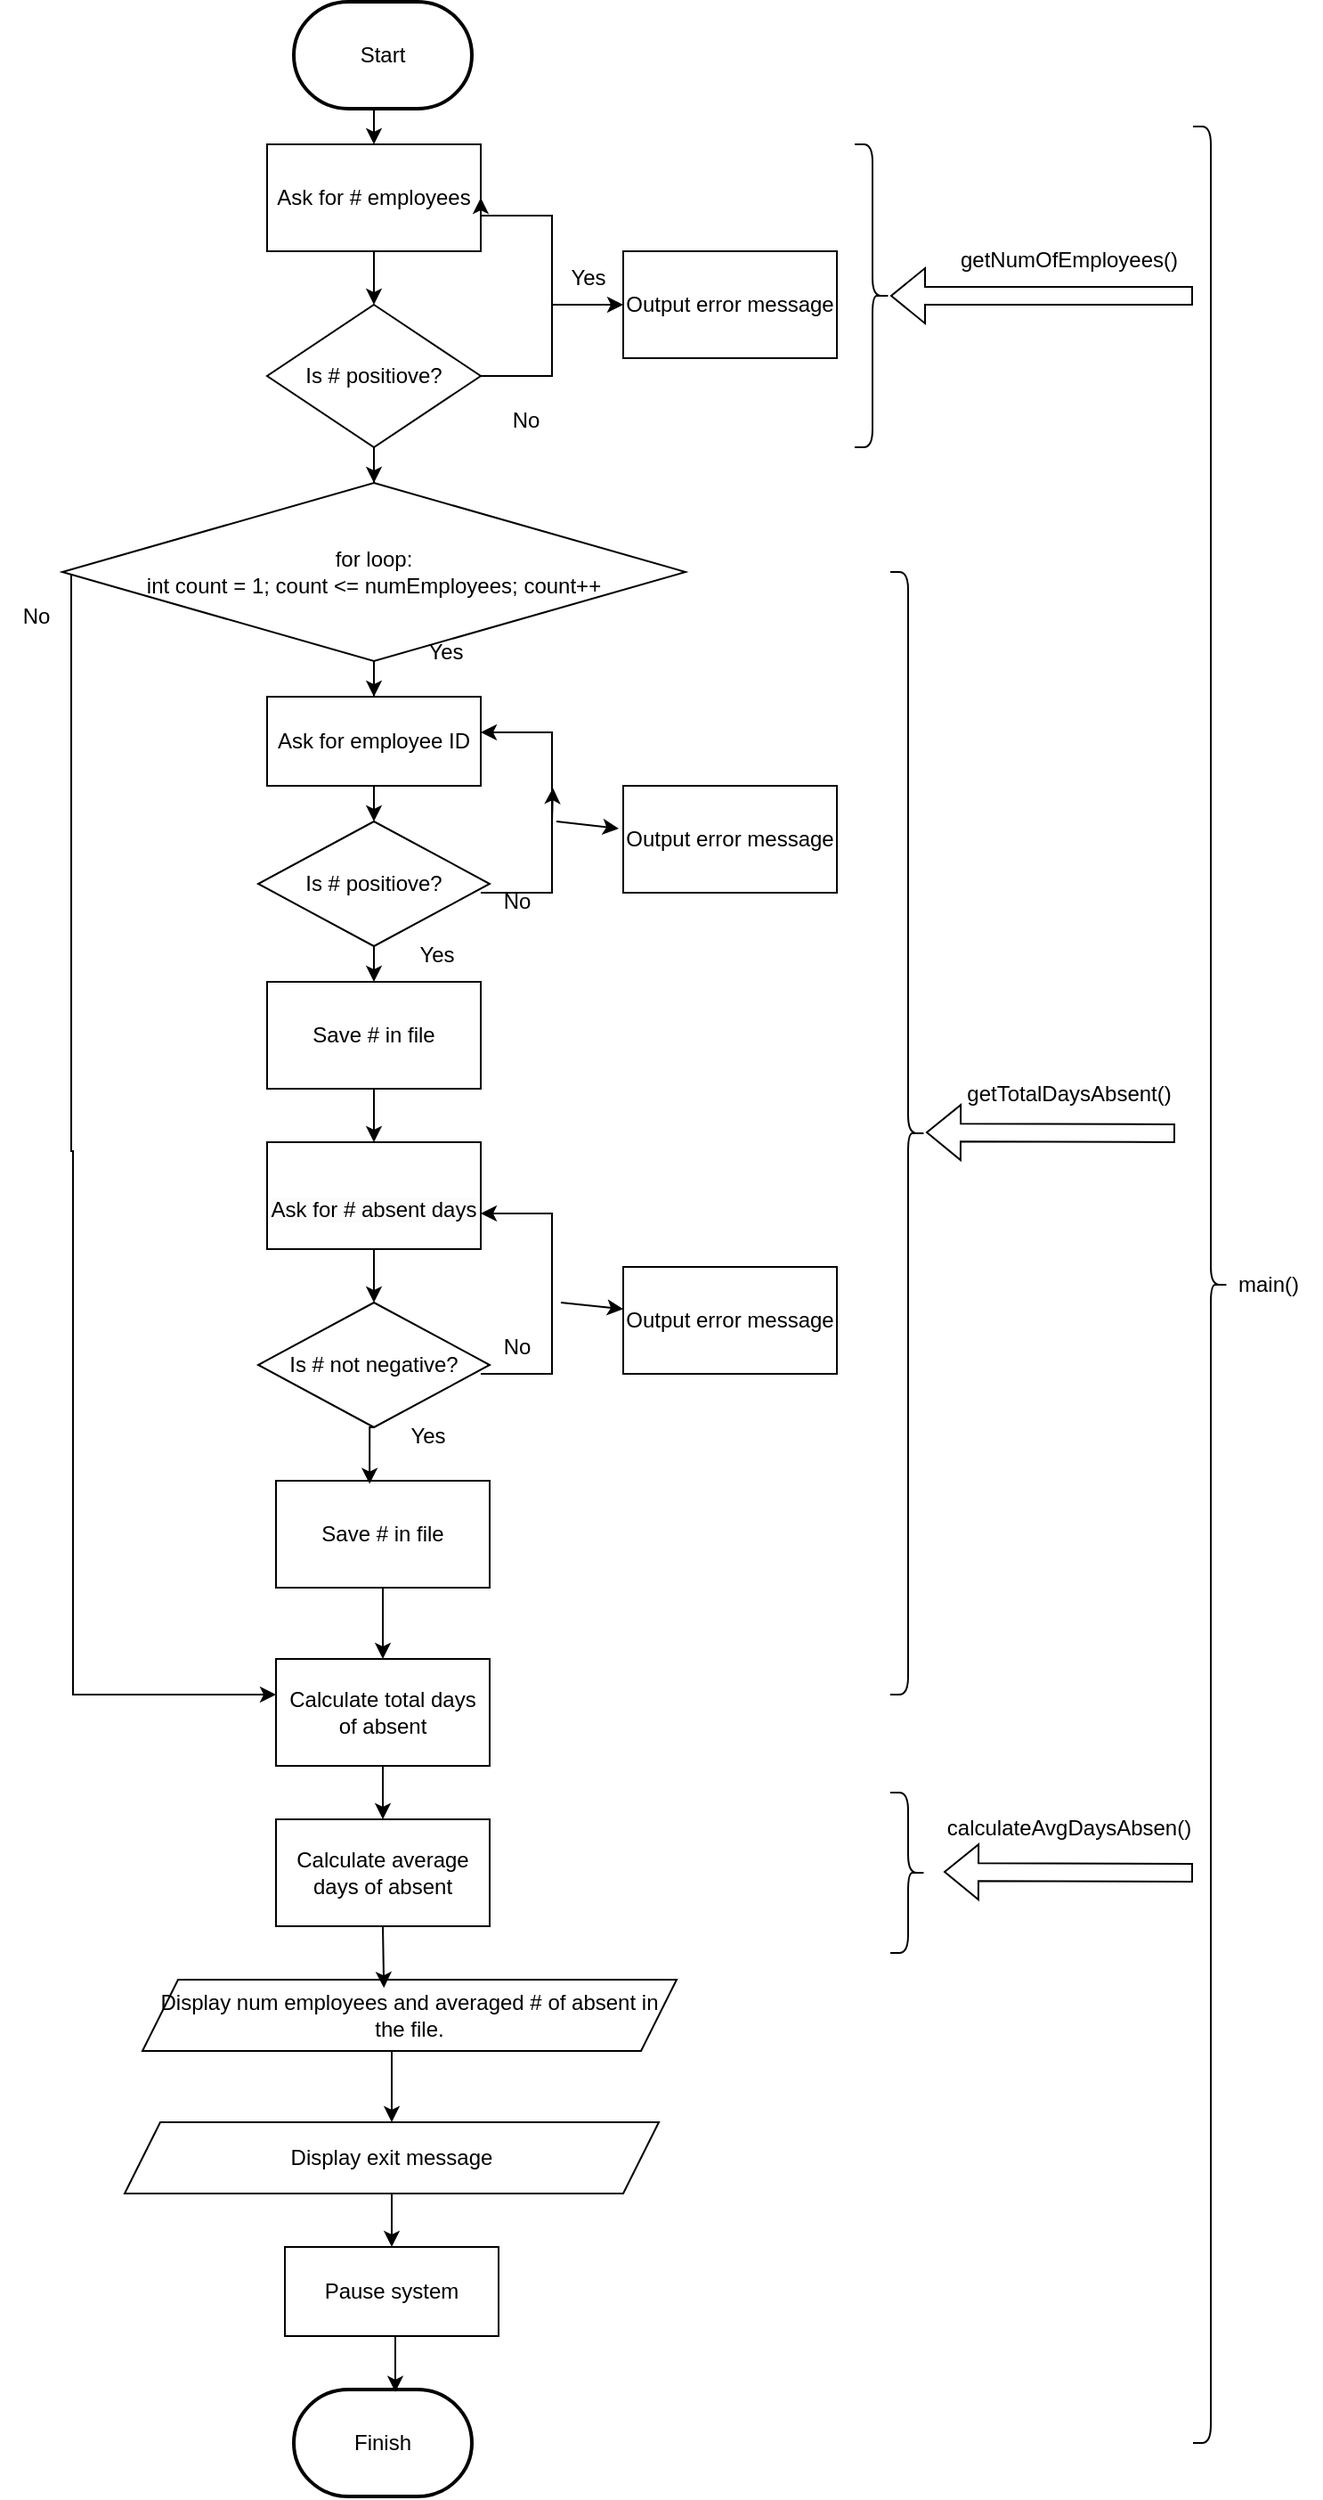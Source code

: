 <mxfile version="22.1.3" type="device">
  <diagram name="‫עמוד-1‬" id="j45RbCu36w_abp8cMbE-">
    <mxGraphModel dx="1353" dy="1735" grid="1" gridSize="10" guides="1" tooltips="1" connect="1" arrows="1" fold="1" page="1" pageScale="1" pageWidth="827" pageHeight="1169" math="0" shadow="0">
      <root>
        <mxCell id="0" />
        <mxCell id="1" parent="0" />
        <mxCell id="KAmoRC1d8-6ZEea_E789-68" style="edgeStyle=orthogonalEdgeStyle;rounded=0;orthogonalLoop=1;jettySize=auto;html=1;exitX=0.5;exitY=1;exitDx=0;exitDy=0;exitPerimeter=0;entryX=0.5;entryY=0;entryDx=0;entryDy=0;" edge="1" parent="1" source="KAmoRC1d8-6ZEea_E789-1" target="KAmoRC1d8-6ZEea_E789-6">
          <mxGeometry relative="1" as="geometry" />
        </mxCell>
        <mxCell id="KAmoRC1d8-6ZEea_E789-1" value="Start" style="strokeWidth=2;html=1;shape=mxgraph.flowchart.terminator;whiteSpace=wrap;" vertex="1" parent="1">
          <mxGeometry x="255" y="-250" width="100" height="60" as="geometry" />
        </mxCell>
        <mxCell id="KAmoRC1d8-6ZEea_E789-27" style="edgeStyle=orthogonalEdgeStyle;rounded=0;orthogonalLoop=1;jettySize=auto;html=1;exitX=0.5;exitY=1;exitDx=0;exitDy=0;" edge="1" parent="1" source="KAmoRC1d8-6ZEea_E789-2" target="KAmoRC1d8-6ZEea_E789-8">
          <mxGeometry relative="1" as="geometry" />
        </mxCell>
        <mxCell id="KAmoRC1d8-6ZEea_E789-2" value="&lt;br&gt;&lt;span style=&quot;color: rgb(0, 0, 0); font-family: Helvetica; font-size: 12px; font-style: normal; font-variant-ligatures: normal; font-variant-caps: normal; font-weight: 400; letter-spacing: normal; orphans: 2; text-align: center; text-indent: 0px; text-transform: none; widows: 2; word-spacing: 0px; -webkit-text-stroke-width: 0px; background-color: rgb(251, 251, 251); text-decoration-thickness: initial; text-decoration-style: initial; text-decoration-color: initial; float: none; display: inline !important;&quot;&gt;Ask for # absent days&lt;/span&gt;&lt;br&gt;" style="rounded=0;whiteSpace=wrap;html=1;" vertex="1" parent="1">
          <mxGeometry x="240" y="390" width="120" height="60" as="geometry" />
        </mxCell>
        <mxCell id="KAmoRC1d8-6ZEea_E789-25" style="edgeStyle=orthogonalEdgeStyle;rounded=0;orthogonalLoop=1;jettySize=auto;html=1;exitX=0.5;exitY=1;exitDx=0;exitDy=0;entryX=0.5;entryY=0;entryDx=0;entryDy=0;" edge="1" parent="1" source="KAmoRC1d8-6ZEea_E789-4" target="KAmoRC1d8-6ZEea_E789-20">
          <mxGeometry relative="1" as="geometry" />
        </mxCell>
        <mxCell id="KAmoRC1d8-6ZEea_E789-4" value="Ask for employee ID" style="rounded=0;whiteSpace=wrap;html=1;" vertex="1" parent="1">
          <mxGeometry x="240" y="140" width="120" height="50" as="geometry" />
        </mxCell>
        <mxCell id="KAmoRC1d8-6ZEea_E789-50" style="edgeStyle=orthogonalEdgeStyle;rounded=0;orthogonalLoop=1;jettySize=auto;html=1;exitX=0.5;exitY=1;exitDx=0;exitDy=0;entryX=0.5;entryY=0;entryDx=0;entryDy=0;" edge="1" parent="1" source="KAmoRC1d8-6ZEea_E789-5" target="KAmoRC1d8-6ZEea_E789-47">
          <mxGeometry relative="1" as="geometry" />
        </mxCell>
        <mxCell id="KAmoRC1d8-6ZEea_E789-5" value="Calculate total days of absent" style="rounded=0;whiteSpace=wrap;html=1;" vertex="1" parent="1">
          <mxGeometry x="245" y="680" width="120" height="60" as="geometry" />
        </mxCell>
        <mxCell id="KAmoRC1d8-6ZEea_E789-13" style="edgeStyle=orthogonalEdgeStyle;rounded=0;orthogonalLoop=1;jettySize=auto;html=1;exitX=0.5;exitY=1;exitDx=0;exitDy=0;entryX=0.5;entryY=0;entryDx=0;entryDy=0;" edge="1" parent="1" source="KAmoRC1d8-6ZEea_E789-6" target="KAmoRC1d8-6ZEea_E789-7">
          <mxGeometry relative="1" as="geometry" />
        </mxCell>
        <mxCell id="KAmoRC1d8-6ZEea_E789-6" value="Ask for # employees" style="rounded=0;whiteSpace=wrap;html=1;" vertex="1" parent="1">
          <mxGeometry x="240" y="-170" width="120" height="60" as="geometry" />
        </mxCell>
        <mxCell id="KAmoRC1d8-6ZEea_E789-11" style="edgeStyle=orthogonalEdgeStyle;rounded=0;orthogonalLoop=1;jettySize=auto;html=1;exitX=1;exitY=0.5;exitDx=0;exitDy=0;entryX=1;entryY=0.5;entryDx=0;entryDy=0;" edge="1" parent="1" source="KAmoRC1d8-6ZEea_E789-7" target="KAmoRC1d8-6ZEea_E789-6">
          <mxGeometry relative="1" as="geometry">
            <mxPoint x="380" y="-110" as="targetPoint" />
            <Array as="points">
              <mxPoint x="400" y="-40" />
              <mxPoint x="400" y="-130" />
              <mxPoint x="360" y="-130" />
            </Array>
          </mxGeometry>
        </mxCell>
        <mxCell id="KAmoRC1d8-6ZEea_E789-69" style="edgeStyle=orthogonalEdgeStyle;rounded=0;orthogonalLoop=1;jettySize=auto;html=1;exitX=0.5;exitY=1;exitDx=0;exitDy=0;" edge="1" parent="1" source="KAmoRC1d8-6ZEea_E789-7" target="KAmoRC1d8-6ZEea_E789-31">
          <mxGeometry relative="1" as="geometry" />
        </mxCell>
        <mxCell id="KAmoRC1d8-6ZEea_E789-7" value="Is # positiove?" style="rhombus;whiteSpace=wrap;html=1;" vertex="1" parent="1">
          <mxGeometry x="240" y="-80" width="120" height="80" as="geometry" />
        </mxCell>
        <mxCell id="KAmoRC1d8-6ZEea_E789-8" value="Is # not negative?" style="rhombus;whiteSpace=wrap;html=1;" vertex="1" parent="1">
          <mxGeometry x="235" y="480" width="130" height="70" as="geometry" />
        </mxCell>
        <mxCell id="KAmoRC1d8-6ZEea_E789-15" value="No" style="text;html=1;align=center;verticalAlign=middle;resizable=0;points=[];autosize=1;strokeColor=none;fillColor=none;" vertex="1" parent="1">
          <mxGeometry x="365" y="-30" width="40" height="30" as="geometry" />
        </mxCell>
        <mxCell id="KAmoRC1d8-6ZEea_E789-17" value="" style="endArrow=classic;html=1;rounded=0;" edge="1" parent="1">
          <mxGeometry width="50" height="50" relative="1" as="geometry">
            <mxPoint x="400" y="-80" as="sourcePoint" />
            <mxPoint x="440" y="-80" as="targetPoint" />
          </mxGeometry>
        </mxCell>
        <mxCell id="KAmoRC1d8-6ZEea_E789-18" value="Output error message" style="rounded=0;whiteSpace=wrap;html=1;" vertex="1" parent="1">
          <mxGeometry x="440" y="-110" width="120" height="60" as="geometry" />
        </mxCell>
        <mxCell id="KAmoRC1d8-6ZEea_E789-19" value="Yes" style="text;html=1;align=center;verticalAlign=middle;resizable=0;points=[];autosize=1;strokeColor=none;fillColor=none;" vertex="1" parent="1">
          <mxGeometry x="400" y="-110" width="40" height="30" as="geometry" />
        </mxCell>
        <mxCell id="KAmoRC1d8-6ZEea_E789-41" style="edgeStyle=orthogonalEdgeStyle;rounded=0;orthogonalLoop=1;jettySize=auto;html=1;exitX=0.5;exitY=1;exitDx=0;exitDy=0;entryX=0.5;entryY=0;entryDx=0;entryDy=0;" edge="1" parent="1" source="KAmoRC1d8-6ZEea_E789-20" target="KAmoRC1d8-6ZEea_E789-40">
          <mxGeometry relative="1" as="geometry" />
        </mxCell>
        <mxCell id="KAmoRC1d8-6ZEea_E789-20" value="Is # positiove?" style="rhombus;whiteSpace=wrap;html=1;" vertex="1" parent="1">
          <mxGeometry x="235" y="210" width="130" height="70" as="geometry" />
        </mxCell>
        <mxCell id="KAmoRC1d8-6ZEea_E789-21" style="edgeStyle=orthogonalEdgeStyle;rounded=0;orthogonalLoop=1;jettySize=auto;html=1;exitX=1;exitY=0.5;exitDx=0;exitDy=0;entryX=1;entryY=0.5;entryDx=0;entryDy=0;" edge="1" parent="1">
          <mxGeometry relative="1" as="geometry">
            <mxPoint x="360" y="160" as="targetPoint" />
            <mxPoint x="360" y="250" as="sourcePoint" />
            <Array as="points">
              <mxPoint x="400" y="250" />
              <mxPoint x="400" y="160" />
            </Array>
          </mxGeometry>
        </mxCell>
        <mxCell id="KAmoRC1d8-6ZEea_E789-23" value="No" style="text;html=1;align=center;verticalAlign=middle;resizable=0;points=[];autosize=1;strokeColor=none;fillColor=none;" vertex="1" parent="1">
          <mxGeometry x="360" y="240" width="40" height="30" as="geometry" />
        </mxCell>
        <mxCell id="KAmoRC1d8-6ZEea_E789-24" value="No" style="text;html=1;align=center;verticalAlign=middle;resizable=0;points=[];autosize=1;strokeColor=none;fillColor=none;" vertex="1" parent="1">
          <mxGeometry x="360" y="490" width="40" height="30" as="geometry" />
        </mxCell>
        <mxCell id="KAmoRC1d8-6ZEea_E789-29" value="Yes" style="text;html=1;align=center;verticalAlign=middle;resizable=0;points=[];autosize=1;strokeColor=none;fillColor=none;" vertex="1" parent="1">
          <mxGeometry x="315" y="270" width="40" height="30" as="geometry" />
        </mxCell>
        <mxCell id="KAmoRC1d8-6ZEea_E789-32" style="edgeStyle=orthogonalEdgeStyle;rounded=0;orthogonalLoop=1;jettySize=auto;html=1;exitX=0.5;exitY=1;exitDx=0;exitDy=0;" edge="1" parent="1" source="KAmoRC1d8-6ZEea_E789-31" target="KAmoRC1d8-6ZEea_E789-4">
          <mxGeometry relative="1" as="geometry" />
        </mxCell>
        <mxCell id="KAmoRC1d8-6ZEea_E789-34" style="edgeStyle=orthogonalEdgeStyle;rounded=0;orthogonalLoop=1;jettySize=auto;html=1;exitX=0;exitY=0.5;exitDx=0;exitDy=0;" edge="1" parent="1" source="KAmoRC1d8-6ZEea_E789-31" target="KAmoRC1d8-6ZEea_E789-5">
          <mxGeometry relative="1" as="geometry">
            <mxPoint x="130" y="680" as="targetPoint" />
            <Array as="points">
              <mxPoint x="130" y="70" />
              <mxPoint x="130" y="395" />
              <mxPoint x="131" y="395" />
              <mxPoint x="131" y="700" />
            </Array>
          </mxGeometry>
        </mxCell>
        <mxCell id="KAmoRC1d8-6ZEea_E789-31" value="for loop:&lt;br&gt;int count = 1; count &amp;lt;= numEmployees; count++" style="rhombus;whiteSpace=wrap;html=1;" vertex="1" parent="1">
          <mxGeometry x="125" y="20" width="350" height="100" as="geometry" />
        </mxCell>
        <mxCell id="KAmoRC1d8-6ZEea_E789-33" value="Yes" style="text;html=1;align=center;verticalAlign=middle;resizable=0;points=[];autosize=1;strokeColor=none;fillColor=none;" vertex="1" parent="1">
          <mxGeometry x="320" y="100" width="40" height="30" as="geometry" />
        </mxCell>
        <mxCell id="KAmoRC1d8-6ZEea_E789-35" value="No" style="text;html=1;align=center;verticalAlign=middle;resizable=0;points=[];autosize=1;strokeColor=none;fillColor=none;" vertex="1" parent="1">
          <mxGeometry x="90" y="80" width="40" height="30" as="geometry" />
        </mxCell>
        <mxCell id="KAmoRC1d8-6ZEea_E789-37" style="edgeStyle=orthogonalEdgeStyle;rounded=0;orthogonalLoop=1;jettySize=auto;html=1;exitX=1;exitY=0.5;exitDx=0;exitDy=0;entryX=1;entryY=0.5;entryDx=0;entryDy=0;" edge="1" parent="1">
          <mxGeometry relative="1" as="geometry">
            <mxPoint x="360" y="430" as="targetPoint" />
            <mxPoint x="360" y="520" as="sourcePoint" />
            <Array as="points">
              <mxPoint x="400" y="520" />
              <mxPoint x="400" y="430" />
            </Array>
          </mxGeometry>
        </mxCell>
        <mxCell id="KAmoRC1d8-6ZEea_E789-38" value="Yes" style="text;html=1;align=center;verticalAlign=middle;resizable=0;points=[];autosize=1;strokeColor=none;fillColor=none;" vertex="1" parent="1">
          <mxGeometry x="310" y="540" width="40" height="30" as="geometry" />
        </mxCell>
        <mxCell id="KAmoRC1d8-6ZEea_E789-42" style="edgeStyle=orthogonalEdgeStyle;rounded=0;orthogonalLoop=1;jettySize=auto;html=1;exitX=0.5;exitY=1;exitDx=0;exitDy=0;entryX=0.5;entryY=0;entryDx=0;entryDy=0;" edge="1" parent="1" source="KAmoRC1d8-6ZEea_E789-40" target="KAmoRC1d8-6ZEea_E789-2">
          <mxGeometry relative="1" as="geometry" />
        </mxCell>
        <mxCell id="KAmoRC1d8-6ZEea_E789-40" value="Save # in file" style="rounded=0;whiteSpace=wrap;html=1;" vertex="1" parent="1">
          <mxGeometry x="240" y="300" width="120" height="60" as="geometry" />
        </mxCell>
        <mxCell id="KAmoRC1d8-6ZEea_E789-45" style="edgeStyle=orthogonalEdgeStyle;rounded=0;orthogonalLoop=1;jettySize=auto;html=1;exitX=0.5;exitY=1;exitDx=0;exitDy=0;entryX=0.5;entryY=0;entryDx=0;entryDy=0;" edge="1" parent="1" source="KAmoRC1d8-6ZEea_E789-43" target="KAmoRC1d8-6ZEea_E789-5">
          <mxGeometry relative="1" as="geometry" />
        </mxCell>
        <mxCell id="KAmoRC1d8-6ZEea_E789-43" value="Save # in file" style="rounded=0;whiteSpace=wrap;html=1;" vertex="1" parent="1">
          <mxGeometry x="245" y="580" width="120" height="60" as="geometry" />
        </mxCell>
        <mxCell id="KAmoRC1d8-6ZEea_E789-44" style="edgeStyle=orthogonalEdgeStyle;rounded=0;orthogonalLoop=1;jettySize=auto;html=1;exitX=0.5;exitY=1;exitDx=0;exitDy=0;entryX=0.438;entryY=0.03;entryDx=0;entryDy=0;entryPerimeter=0;" edge="1" parent="1" source="KAmoRC1d8-6ZEea_E789-8" target="KAmoRC1d8-6ZEea_E789-43">
          <mxGeometry relative="1" as="geometry" />
        </mxCell>
        <mxCell id="KAmoRC1d8-6ZEea_E789-47" value="Calculate average days of absent" style="rounded=0;whiteSpace=wrap;html=1;" vertex="1" parent="1">
          <mxGeometry x="245" y="770" width="120" height="60" as="geometry" />
        </mxCell>
        <mxCell id="KAmoRC1d8-6ZEea_E789-52" style="edgeStyle=orthogonalEdgeStyle;rounded=0;orthogonalLoop=1;jettySize=auto;html=1;exitX=0.5;exitY=1;exitDx=0;exitDy=0;entryX=0.5;entryY=0;entryDx=0;entryDy=0;" edge="1" parent="1" source="KAmoRC1d8-6ZEea_E789-48" target="KAmoRC1d8-6ZEea_E789-49">
          <mxGeometry relative="1" as="geometry">
            <Array as="points">
              <mxPoint x="310" y="900" />
            </Array>
          </mxGeometry>
        </mxCell>
        <mxCell id="KAmoRC1d8-6ZEea_E789-48" value="Display num employees and averaged # of absent in the file." style="shape=parallelogram;perimeter=parallelogramPerimeter;whiteSpace=wrap;html=1;fixedSize=1;" vertex="1" parent="1">
          <mxGeometry x="170" y="860" width="300" height="40" as="geometry" />
        </mxCell>
        <mxCell id="KAmoRC1d8-6ZEea_E789-55" style="edgeStyle=orthogonalEdgeStyle;rounded=0;orthogonalLoop=1;jettySize=auto;html=1;exitX=0.5;exitY=1;exitDx=0;exitDy=0;entryX=0.5;entryY=0;entryDx=0;entryDy=0;" edge="1" parent="1" source="KAmoRC1d8-6ZEea_E789-49" target="KAmoRC1d8-6ZEea_E789-54">
          <mxGeometry relative="1" as="geometry" />
        </mxCell>
        <mxCell id="KAmoRC1d8-6ZEea_E789-49" value="Display exit message" style="shape=parallelogram;perimeter=parallelogramPerimeter;whiteSpace=wrap;html=1;fixedSize=1;" vertex="1" parent="1">
          <mxGeometry x="160" y="940" width="300" height="40" as="geometry" />
        </mxCell>
        <mxCell id="KAmoRC1d8-6ZEea_E789-51" style="edgeStyle=orthogonalEdgeStyle;rounded=0;orthogonalLoop=1;jettySize=auto;html=1;exitX=0.5;exitY=1;exitDx=0;exitDy=0;entryX=0.452;entryY=0.115;entryDx=0;entryDy=0;entryPerimeter=0;" edge="1" parent="1" source="KAmoRC1d8-6ZEea_E789-47" target="KAmoRC1d8-6ZEea_E789-48">
          <mxGeometry relative="1" as="geometry" />
        </mxCell>
        <mxCell id="KAmoRC1d8-6ZEea_E789-53" value="Finish" style="strokeWidth=2;html=1;shape=mxgraph.flowchart.terminator;whiteSpace=wrap;" vertex="1" parent="1">
          <mxGeometry x="255" y="1090" width="100" height="60" as="geometry" />
        </mxCell>
        <mxCell id="KAmoRC1d8-6ZEea_E789-54" value="Pause system" style="rounded=0;whiteSpace=wrap;html=1;" vertex="1" parent="1">
          <mxGeometry x="250" y="1010" width="120" height="50" as="geometry" />
        </mxCell>
        <mxCell id="KAmoRC1d8-6ZEea_E789-56" style="edgeStyle=orthogonalEdgeStyle;rounded=0;orthogonalLoop=1;jettySize=auto;html=1;exitX=0.5;exitY=1;exitDx=0;exitDy=0;entryX=0.57;entryY=0.023;entryDx=0;entryDy=0;entryPerimeter=0;" edge="1" parent="1" source="KAmoRC1d8-6ZEea_E789-54" target="KAmoRC1d8-6ZEea_E789-53">
          <mxGeometry relative="1" as="geometry" />
        </mxCell>
        <mxCell id="KAmoRC1d8-6ZEea_E789-57" value="Output error message" style="rounded=0;whiteSpace=wrap;html=1;" vertex="1" parent="1">
          <mxGeometry x="440" y="460" width="120" height="60" as="geometry" />
        </mxCell>
        <mxCell id="KAmoRC1d8-6ZEea_E789-58" value="Output error message" style="rounded=0;whiteSpace=wrap;html=1;" vertex="1" parent="1">
          <mxGeometry x="440" y="190" width="120" height="60" as="geometry" />
        </mxCell>
        <mxCell id="KAmoRC1d8-6ZEea_E789-63" value="" style="endArrow=classic;html=1;rounded=0;" edge="1" parent="1" target="KAmoRC1d8-6ZEea_E789-57">
          <mxGeometry width="50" height="50" relative="1" as="geometry">
            <mxPoint x="405" y="480" as="sourcePoint" />
            <mxPoint x="435" y="480" as="targetPoint" />
          </mxGeometry>
        </mxCell>
        <mxCell id="KAmoRC1d8-6ZEea_E789-66" value="" style="endArrow=classic;html=1;rounded=0;entryX=0.013;entryY=0.37;entryDx=0;entryDy=0;entryPerimeter=0;" edge="1" parent="1">
          <mxGeometry width="50" height="50" relative="1" as="geometry">
            <mxPoint x="400" y="210" as="sourcePoint" />
            <mxPoint x="400.52" y="191.1" as="targetPoint" />
          </mxGeometry>
        </mxCell>
        <mxCell id="KAmoRC1d8-6ZEea_E789-67" value="" style="endArrow=classic;html=1;rounded=0;" edge="1" parent="1">
          <mxGeometry width="50" height="50" relative="1" as="geometry">
            <mxPoint x="402.5" y="210" as="sourcePoint" />
            <mxPoint x="437.5" y="214" as="targetPoint" />
          </mxGeometry>
        </mxCell>
        <mxCell id="KAmoRC1d8-6ZEea_E789-70" value="" style="shape=flexArrow;endArrow=classic;html=1;rounded=0;" edge="1" parent="1">
          <mxGeometry width="50" height="50" relative="1" as="geometry">
            <mxPoint x="760" y="800" as="sourcePoint" />
            <mxPoint x="620" y="799.5" as="targetPoint" />
          </mxGeometry>
        </mxCell>
        <mxCell id="KAmoRC1d8-6ZEea_E789-71" value="" style="shape=flexArrow;endArrow=classic;html=1;rounded=0;" edge="1" parent="1" source="KAmoRC1d8-6ZEea_E789-74">
          <mxGeometry width="50" height="50" relative="1" as="geometry">
            <mxPoint x="760" y="-79.5" as="sourcePoint" />
            <mxPoint x="590" y="-80" as="targetPoint" />
          </mxGeometry>
        </mxCell>
        <mxCell id="KAmoRC1d8-6ZEea_E789-72" value="" style="shape=flexArrow;endArrow=classic;html=1;rounded=0;" edge="1" parent="1">
          <mxGeometry width="50" height="50" relative="1" as="geometry">
            <mxPoint x="750" y="385" as="sourcePoint" />
            <mxPoint x="610" y="384.5" as="targetPoint" />
          </mxGeometry>
        </mxCell>
        <mxCell id="KAmoRC1d8-6ZEea_E789-73" value="" style="shape=curlyBracket;whiteSpace=wrap;html=1;rounded=1;flipH=1;labelPosition=right;verticalLabelPosition=middle;align=left;verticalAlign=middle;" vertex="1" parent="1">
          <mxGeometry x="590" y="70" width="20" height="630" as="geometry" />
        </mxCell>
        <mxCell id="KAmoRC1d8-6ZEea_E789-75" value="" style="shape=flexArrow;endArrow=classic;html=1;rounded=0;" edge="1" parent="1" target="KAmoRC1d8-6ZEea_E789-74">
          <mxGeometry width="50" height="50" relative="1" as="geometry">
            <mxPoint x="760" y="-85" as="sourcePoint" />
            <mxPoint x="590" y="-80" as="targetPoint" />
          </mxGeometry>
        </mxCell>
        <mxCell id="KAmoRC1d8-6ZEea_E789-74" value="" style="shape=curlyBracket;whiteSpace=wrap;html=1;rounded=1;flipH=1;labelPosition=right;verticalLabelPosition=middle;align=left;verticalAlign=middle;" vertex="1" parent="1">
          <mxGeometry x="570" y="-170" width="20" height="170" as="geometry" />
        </mxCell>
        <mxCell id="KAmoRC1d8-6ZEea_E789-76" value="getNumOfEmployees()" style="text;html=1;align=center;verticalAlign=middle;resizable=0;points=[];autosize=1;strokeColor=none;fillColor=none;" vertex="1" parent="1">
          <mxGeometry x="615" y="-120" width="150" height="30" as="geometry" />
        </mxCell>
        <mxCell id="KAmoRC1d8-6ZEea_E789-77" value="getTotalDaysAbsent()" style="text;html=1;align=center;verticalAlign=middle;resizable=0;points=[];autosize=1;strokeColor=none;fillColor=none;" vertex="1" parent="1">
          <mxGeometry x="620" y="348" width="140" height="30" as="geometry" />
        </mxCell>
        <mxCell id="KAmoRC1d8-6ZEea_E789-78" value="" style="shape=curlyBracket;whiteSpace=wrap;html=1;rounded=1;flipH=1;labelPosition=right;verticalLabelPosition=middle;align=left;verticalAlign=middle;" vertex="1" parent="1">
          <mxGeometry x="590" y="755" width="20" height="90" as="geometry" />
        </mxCell>
        <mxCell id="KAmoRC1d8-6ZEea_E789-79" value="calculateAvgDaysAbsen()" style="text;html=1;align=center;verticalAlign=middle;resizable=0;points=[];autosize=1;strokeColor=none;fillColor=none;" vertex="1" parent="1">
          <mxGeometry x="610" y="760" width="160" height="30" as="geometry" />
        </mxCell>
        <mxCell id="KAmoRC1d8-6ZEea_E789-80" value="" style="shape=curlyBracket;whiteSpace=wrap;html=1;rounded=1;flipH=1;labelPosition=right;verticalLabelPosition=middle;align=left;verticalAlign=middle;" vertex="1" parent="1">
          <mxGeometry x="760" y="-180" width="20" height="1300" as="geometry" />
        </mxCell>
        <mxCell id="KAmoRC1d8-6ZEea_E789-81" value="main()" style="text;html=1;align=center;verticalAlign=middle;resizable=0;points=[];autosize=1;strokeColor=none;fillColor=none;" vertex="1" parent="1">
          <mxGeometry x="772" y="455" width="60" height="30" as="geometry" />
        </mxCell>
      </root>
    </mxGraphModel>
  </diagram>
</mxfile>
